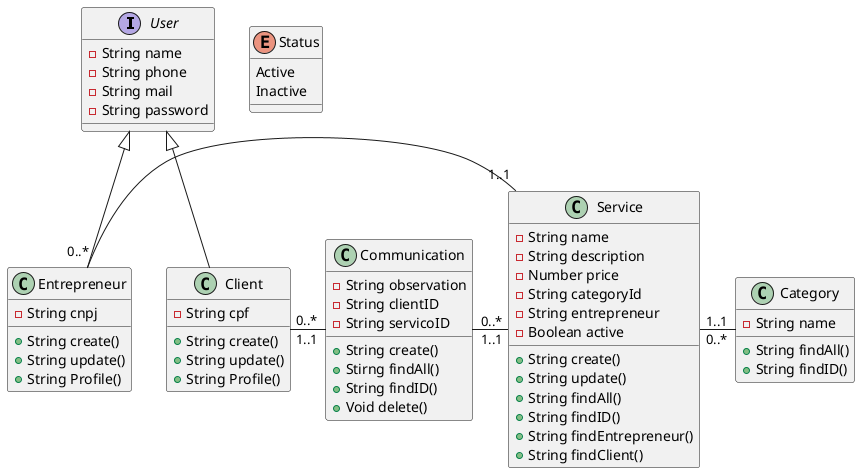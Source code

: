 @startuml DiagramClass
    interface User {
      -String name
      -String phone
      -String mail
      -String password
    }

    class Entrepreneur extends User {
      -String cnpj
      +String create()
      +String update()
      +String Profile()

    }

    class Client extends User {
      -String cpf
      +String create()
      +String update()
      +String Profile()
    }

    class Service {
      -String name
      -String description
      -Number price
      -String categoryId
      -String entrepreneur
      -Boolean active

      +String create()
      +String update()
      +String findAll()
      +String findID()
      +String findEntrepreneur()
      +String findClient()
    }

    Entrepreneur "0..*" - "1..1" Service

    enum Status{
      Active
      Inactive
    }

    class Category {
      -String name

      +String findAll()
      +String findID()
    }

    Service "1..1" - "0..*" Category

    class Communication{
      -String observation 
      -String clientID
      -String servicoID

      +String create()
      +Stirng findAll()
      +String findID()
      +Void delete()
    }

    Client "0..*" - "1..1" Communication
    Communication "0..*" - "1..1" Service
    
@enduml